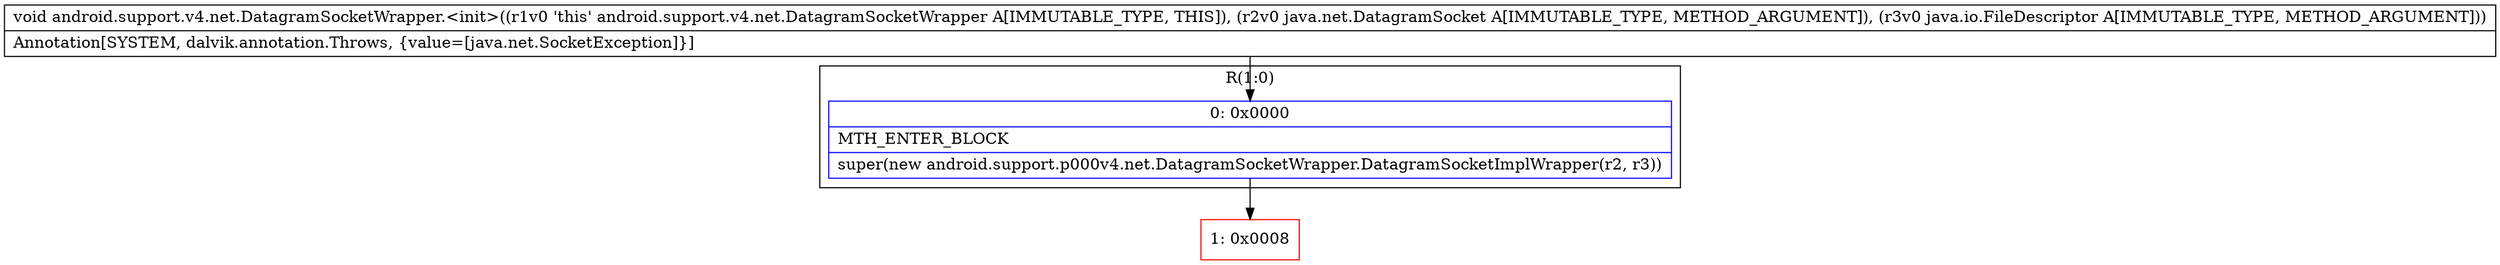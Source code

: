 digraph "CFG forandroid.support.v4.net.DatagramSocketWrapper.\<init\>(Ljava\/net\/DatagramSocket;Ljava\/io\/FileDescriptor;)V" {
subgraph cluster_Region_1592971976 {
label = "R(1:0)";
node [shape=record,color=blue];
Node_0 [shape=record,label="{0\:\ 0x0000|MTH_ENTER_BLOCK\l|super(new android.support.p000v4.net.DatagramSocketWrapper.DatagramSocketImplWrapper(r2, r3))\l}"];
}
Node_1 [shape=record,color=red,label="{1\:\ 0x0008}"];
MethodNode[shape=record,label="{void android.support.v4.net.DatagramSocketWrapper.\<init\>((r1v0 'this' android.support.v4.net.DatagramSocketWrapper A[IMMUTABLE_TYPE, THIS]), (r2v0 java.net.DatagramSocket A[IMMUTABLE_TYPE, METHOD_ARGUMENT]), (r3v0 java.io.FileDescriptor A[IMMUTABLE_TYPE, METHOD_ARGUMENT]))  | Annotation[SYSTEM, dalvik.annotation.Throws, \{value=[java.net.SocketException]\}]\l}"];
MethodNode -> Node_0;
Node_0 -> Node_1;
}

